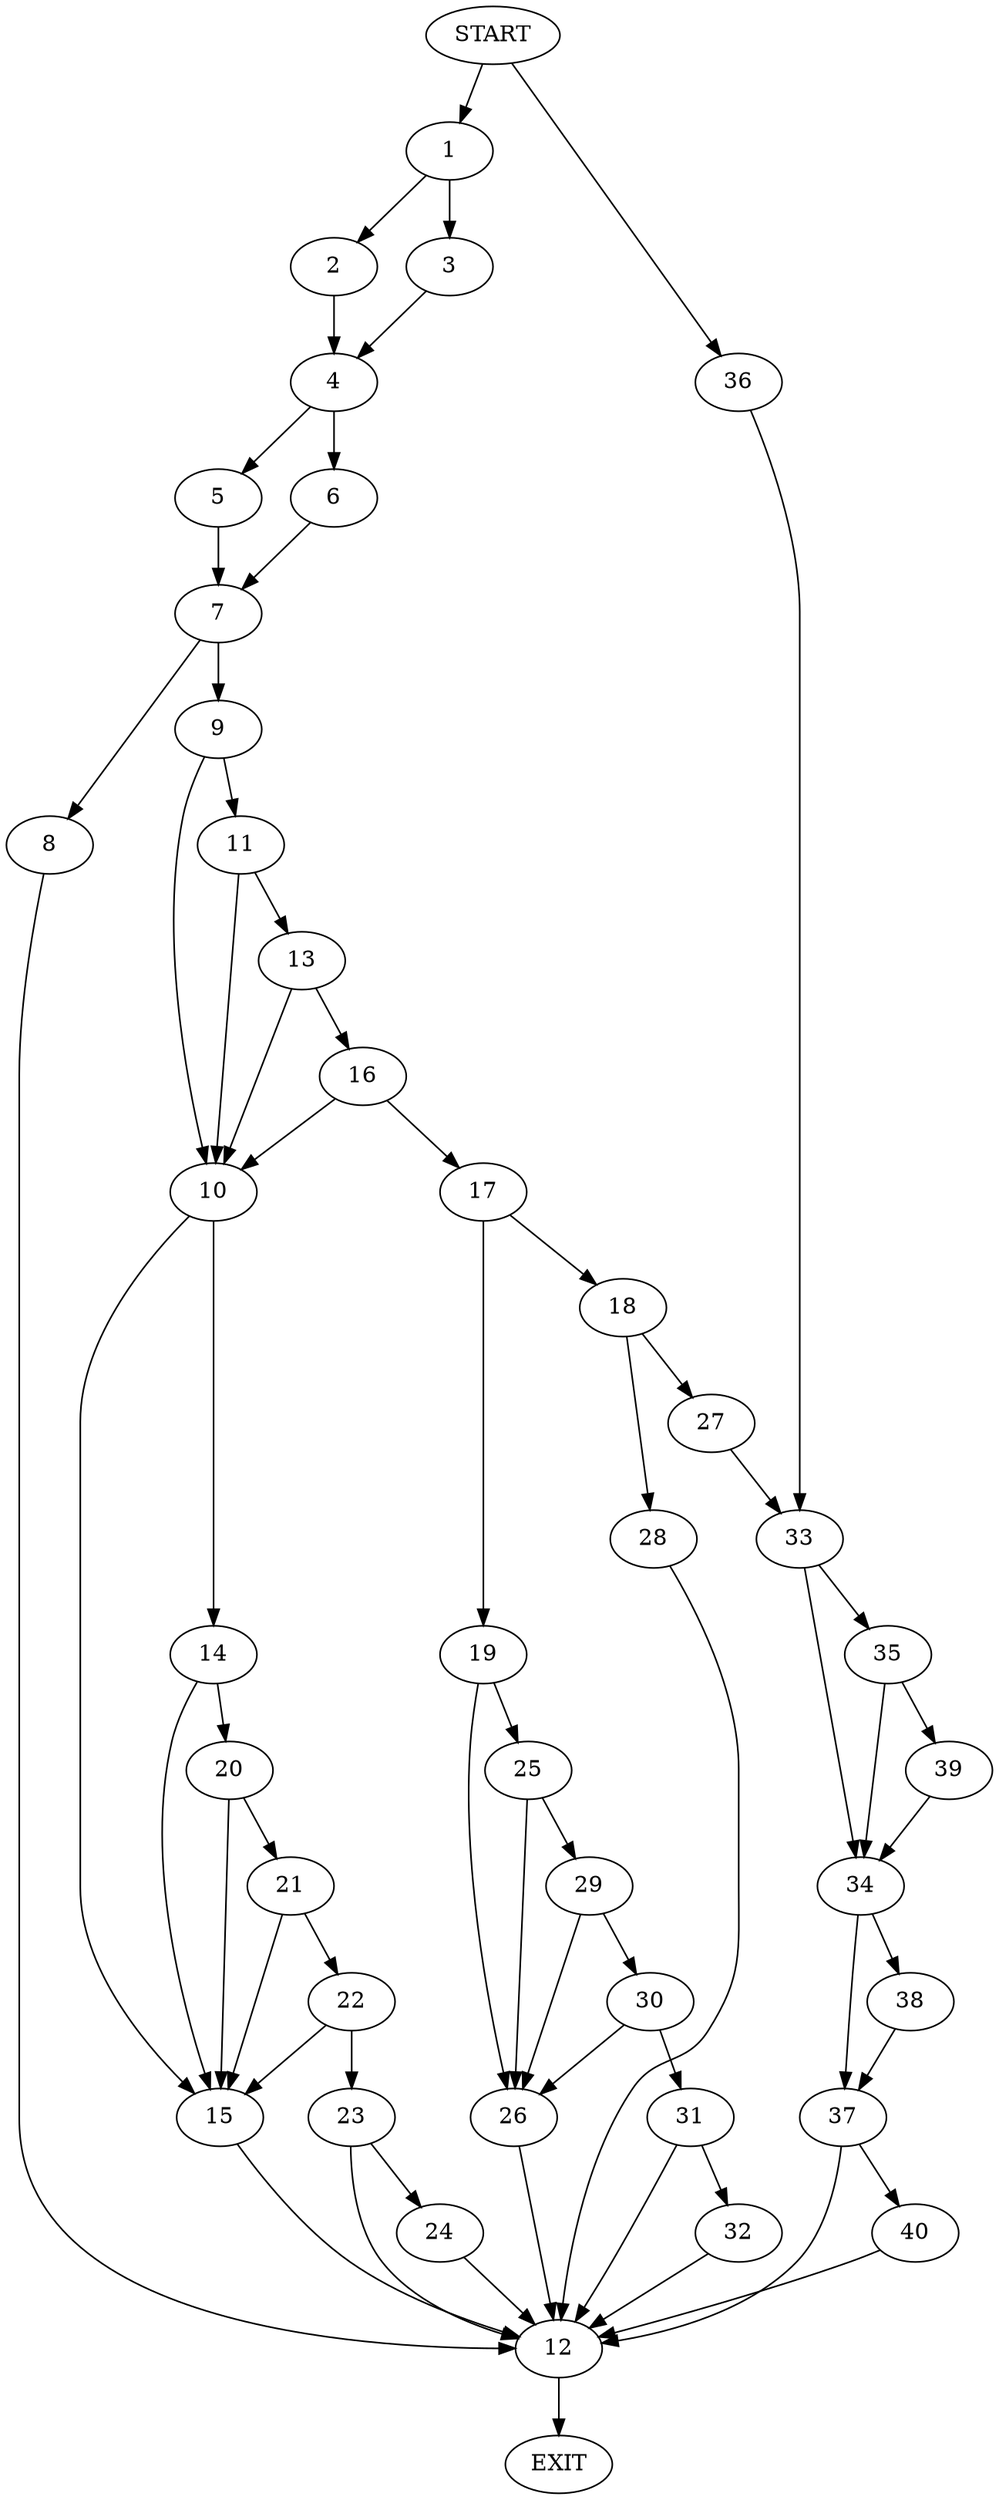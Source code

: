 digraph {
0 [label="START"];
1;
2;
3;
4;
5;
6;
7;
8;
9;
10;
11;
12;
13;
14;
15;
16;
17;
18;
19;
20;
21;
22;
23;
24;
25;
26;
27;
28;
29;
30;
31;
32;
33;
34;
35;
36;
37;
38;
39;
40;
41 [label="EXIT"];
0 -> 1;
1 -> 2;
1 -> 3;
2 -> 4;
3 -> 4;
4 -> 5;
4 -> 6;
6 -> 7;
5 -> 7;
7 -> 8;
7 -> 9;
9 -> 10;
9 -> 11;
8 -> 12;
12 -> 41;
11 -> 10;
11 -> 13;
10 -> 14;
10 -> 15;
13 -> 10;
13 -> 16;
16 -> 10;
16 -> 17;
17 -> 18;
17 -> 19;
15 -> 12;
14 -> 20;
14 -> 15;
20 -> 21;
20 -> 15;
21 -> 22;
21 -> 15;
22 -> 23;
22 -> 15;
23 -> 24;
23 -> 12;
24 -> 12;
19 -> 25;
19 -> 26;
18 -> 27;
18 -> 28;
26 -> 12;
25 -> 26;
25 -> 29;
29 -> 26;
29 -> 30;
30 -> 26;
30 -> 31;
31 -> 32;
31 -> 12;
32 -> 12;
27 -> 33;
28 -> 12;
33 -> 34;
33 -> 35;
0 -> 36;
36 -> 33;
34 -> 37;
34 -> 38;
35 -> 39;
35 -> 34;
39 -> 34;
37 -> 40;
37 -> 12;
38 -> 37;
40 -> 12;
}